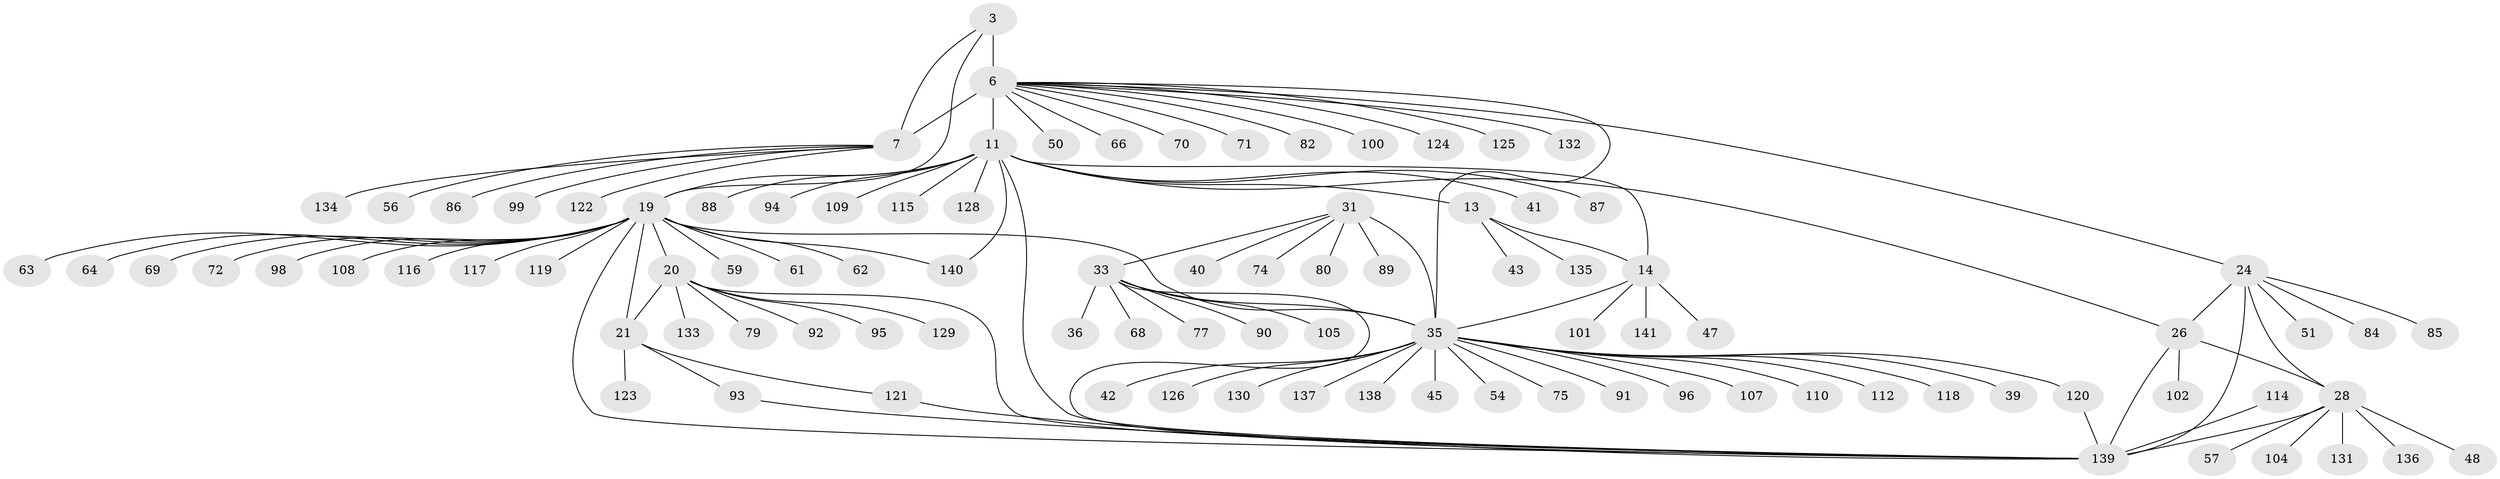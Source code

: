 // original degree distribution, {7: 0.028368794326241134, 9: 0.04964539007092199, 6: 0.02127659574468085, 10: 0.028368794326241134, 8: 0.07092198581560284, 14: 0.014184397163120567, 11: 0.014184397163120567, 13: 0.014184397163120567, 15: 0.0070921985815602835, 1: 0.6099290780141844, 3: 0.028368794326241134, 2: 0.09929078014184398, 4: 0.014184397163120567}
// Generated by graph-tools (version 1.1) at 2025/58/03/04/25 21:58:28]
// undirected, 98 vertices, 116 edges
graph export_dot {
graph [start="1"]
  node [color=gray90,style=filled];
  3 [super="+1"];
  6 [super="+5"];
  7 [super="+2"];
  11 [super="+10"];
  13 [super="+9"];
  14 [super="+12"];
  19 [super="+17+18"];
  20 [super="+15"];
  21 [super="+16"];
  24 [super="+23"];
  26 [super="+25"];
  28 [super="+22"];
  31 [super="+30"];
  33 [super="+29"];
  35 [super="+34+32"];
  36;
  39;
  40;
  41;
  42;
  43;
  45;
  47;
  48;
  50;
  51;
  54;
  56;
  57;
  59;
  61 [super="+55"];
  62 [super="+58"];
  63;
  64;
  66;
  68;
  69;
  70;
  71;
  72;
  74;
  75;
  77;
  79;
  80;
  82 [super="+49"];
  84;
  85;
  86;
  87;
  88;
  89;
  90;
  91;
  92;
  93;
  94 [super="+78"];
  95;
  96 [super="+44"];
  98;
  99;
  100;
  101;
  102;
  104;
  105;
  107 [super="+67"];
  108 [super="+103"];
  109;
  110;
  112;
  114;
  115;
  116;
  117;
  118;
  119;
  120;
  121;
  122 [super="+65+111"];
  123;
  124 [super="+113"];
  125;
  126;
  128;
  129 [super="+81"];
  130;
  131;
  132;
  133;
  134;
  135;
  136 [super="+73"];
  137;
  138 [super="+83"];
  139 [super="+60+27+37"];
  140 [super="+97+127"];
  141;
  3 -- 6 [weight=6];
  3 -- 7 [weight=4];
  3 -- 19;
  6 -- 7 [weight=6];
  6 -- 11;
  6 -- 35;
  6 -- 71;
  6 -- 66;
  6 -- 100;
  6 -- 132;
  6 -- 70;
  6 -- 50;
  6 -- 24;
  6 -- 125;
  6 -- 82;
  6 -- 124;
  7 -- 134;
  7 -- 99;
  7 -- 86;
  7 -- 56;
  7 -- 122;
  11 -- 13 [weight=4];
  11 -- 14 [weight=6];
  11 -- 26;
  11 -- 128;
  11 -- 139;
  11 -- 41;
  11 -- 109;
  11 -- 19;
  11 -- 115;
  11 -- 87;
  11 -- 88;
  11 -- 94;
  11 -- 140;
  13 -- 14 [weight=6];
  13 -- 135;
  13 -- 43;
  14 -- 101;
  14 -- 141;
  14 -- 47;
  14 -- 35;
  19 -- 20 [weight=6];
  19 -- 21 [weight=6];
  19 -- 59;
  19 -- 69;
  19 -- 116;
  19 -- 117;
  19 -- 119;
  19 -- 63;
  19 -- 139;
  19 -- 108;
  19 -- 64;
  19 -- 98;
  19 -- 35;
  19 -- 72;
  19 -- 140;
  19 -- 61;
  19 -- 62;
  20 -- 21 [weight=4];
  20 -- 92;
  20 -- 133;
  20 -- 79;
  20 -- 95;
  20 -- 129;
  20 -- 139;
  21 -- 121;
  21 -- 123;
  21 -- 93;
  24 -- 26 [weight=4];
  24 -- 28 [weight=4];
  24 -- 85;
  24 -- 51;
  24 -- 84;
  24 -- 139 [weight=2];
  26 -- 28 [weight=4];
  26 -- 102;
  26 -- 139 [weight=2];
  28 -- 104;
  28 -- 131;
  28 -- 48;
  28 -- 57;
  28 -- 136;
  28 -- 139 [weight=2];
  31 -- 33 [weight=4];
  31 -- 35 [weight=6];
  31 -- 40;
  31 -- 89;
  31 -- 74;
  31 -- 80;
  33 -- 35 [weight=6];
  33 -- 36;
  33 -- 68;
  33 -- 77;
  33 -- 105;
  33 -- 90;
  33 -- 139;
  35 -- 39;
  35 -- 42;
  35 -- 45;
  35 -- 91;
  35 -- 120;
  35 -- 130;
  35 -- 54;
  35 -- 96;
  35 -- 137;
  35 -- 138;
  35 -- 75;
  35 -- 107;
  35 -- 110;
  35 -- 112;
  35 -- 118;
  35 -- 126;
  93 -- 139;
  114 -- 139;
  120 -- 139;
  121 -- 139;
}
